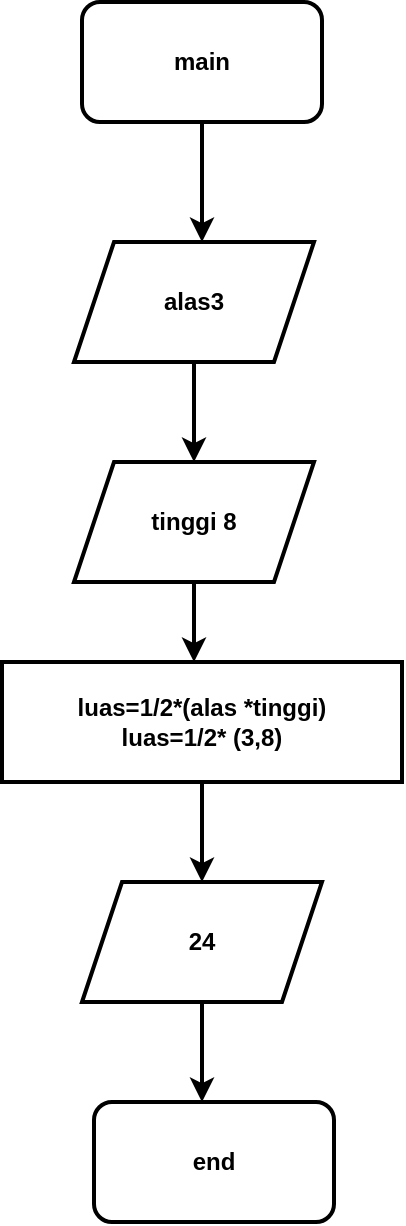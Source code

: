 <mxfile version="22.0.4" type="github">
  <diagram id="C5RBs43oDa-KdzZeNtuy" name="Page-1">
    <mxGraphModel dx="880" dy="397" grid="1" gridSize="10" guides="1" tooltips="1" connect="1" arrows="1" fold="1" page="1" pageScale="1" pageWidth="827" pageHeight="1169" math="0" shadow="0">
      <root>
        <mxCell id="WIyWlLk6GJQsqaUBKTNV-0" />
        <mxCell id="WIyWlLk6GJQsqaUBKTNV-1" parent="WIyWlLk6GJQsqaUBKTNV-0" />
        <mxCell id="wziNP2yIVJGEcKojikXA-1" style="edgeStyle=orthogonalEdgeStyle;rounded=0;orthogonalLoop=1;jettySize=auto;html=1;exitX=0.5;exitY=1;exitDx=0;exitDy=0;fontStyle=1;strokeWidth=2;" edge="1" parent="WIyWlLk6GJQsqaUBKTNV-1" source="wziNP2yIVJGEcKojikXA-0">
          <mxGeometry relative="1" as="geometry">
            <mxPoint x="414" y="200" as="targetPoint" />
          </mxGeometry>
        </mxCell>
        <mxCell id="wziNP2yIVJGEcKojikXA-0" value="main" style="rounded=1;whiteSpace=wrap;html=1;fontStyle=1;strokeWidth=2;" vertex="1" parent="WIyWlLk6GJQsqaUBKTNV-1">
          <mxGeometry x="354" y="80" width="120" height="60" as="geometry" />
        </mxCell>
        <mxCell id="wziNP2yIVJGEcKojikXA-4" style="edgeStyle=orthogonalEdgeStyle;rounded=0;orthogonalLoop=1;jettySize=auto;html=1;exitX=0.5;exitY=1;exitDx=0;exitDy=0;fontStyle=1;strokeWidth=2;" edge="1" parent="WIyWlLk6GJQsqaUBKTNV-1" source="wziNP2yIVJGEcKojikXA-3">
          <mxGeometry relative="1" as="geometry">
            <mxPoint x="410" y="310" as="targetPoint" />
          </mxGeometry>
        </mxCell>
        <mxCell id="wziNP2yIVJGEcKojikXA-3" value="alas3" style="shape=parallelogram;perimeter=parallelogramPerimeter;whiteSpace=wrap;html=1;fixedSize=1;fontStyle=1;strokeWidth=2;" vertex="1" parent="WIyWlLk6GJQsqaUBKTNV-1">
          <mxGeometry x="350" y="200" width="120" height="60" as="geometry" />
        </mxCell>
        <mxCell id="wziNP2yIVJGEcKojikXA-6" style="edgeStyle=orthogonalEdgeStyle;rounded=0;orthogonalLoop=1;jettySize=auto;html=1;exitX=0.5;exitY=1;exitDx=0;exitDy=0;fontStyle=1;strokeWidth=2;" edge="1" parent="WIyWlLk6GJQsqaUBKTNV-1" source="wziNP2yIVJGEcKojikXA-5">
          <mxGeometry relative="1" as="geometry">
            <mxPoint x="410" y="410" as="targetPoint" />
          </mxGeometry>
        </mxCell>
        <mxCell id="wziNP2yIVJGEcKojikXA-5" value="tinggi 8" style="shape=parallelogram;perimeter=parallelogramPerimeter;whiteSpace=wrap;html=1;fixedSize=1;fontStyle=1;strokeWidth=2;" vertex="1" parent="WIyWlLk6GJQsqaUBKTNV-1">
          <mxGeometry x="350" y="310" width="120" height="60" as="geometry" />
        </mxCell>
        <mxCell id="wziNP2yIVJGEcKojikXA-9" style="edgeStyle=orthogonalEdgeStyle;rounded=0;orthogonalLoop=1;jettySize=auto;html=1;exitX=0.5;exitY=1;exitDx=0;exitDy=0;fontStyle=1;strokeWidth=2;" edge="1" parent="WIyWlLk6GJQsqaUBKTNV-1" source="wziNP2yIVJGEcKojikXA-7">
          <mxGeometry relative="1" as="geometry">
            <mxPoint x="414" y="520" as="targetPoint" />
          </mxGeometry>
        </mxCell>
        <mxCell id="wziNP2yIVJGEcKojikXA-7" value="&lt;div&gt;luas=1/2*(alas *tinggi)&lt;/div&gt;&lt;div&gt;luas=1/2* (3,8)&lt;br&gt;&lt;/div&gt;" style="rounded=0;whiteSpace=wrap;html=1;fontStyle=1;strokeWidth=2;" vertex="1" parent="WIyWlLk6GJQsqaUBKTNV-1">
          <mxGeometry x="314" y="410" width="200" height="60" as="geometry" />
        </mxCell>
        <mxCell id="wziNP2yIVJGEcKojikXA-11" style="edgeStyle=orthogonalEdgeStyle;rounded=0;orthogonalLoop=1;jettySize=auto;html=1;exitX=0.5;exitY=1;exitDx=0;exitDy=0;fontStyle=1;strokeWidth=2;" edge="1" parent="WIyWlLk6GJQsqaUBKTNV-1" source="wziNP2yIVJGEcKojikXA-10">
          <mxGeometry relative="1" as="geometry">
            <mxPoint x="414" y="630" as="targetPoint" />
          </mxGeometry>
        </mxCell>
        <mxCell id="wziNP2yIVJGEcKojikXA-10" value="24" style="shape=parallelogram;perimeter=parallelogramPerimeter;whiteSpace=wrap;html=1;fixedSize=1;fontStyle=1;strokeWidth=2;" vertex="1" parent="WIyWlLk6GJQsqaUBKTNV-1">
          <mxGeometry x="354" y="520" width="120" height="60" as="geometry" />
        </mxCell>
        <mxCell id="wziNP2yIVJGEcKojikXA-12" value="end" style="rounded=1;whiteSpace=wrap;html=1;fontStyle=1;strokeWidth=2;" vertex="1" parent="WIyWlLk6GJQsqaUBKTNV-1">
          <mxGeometry x="360" y="630" width="120" height="60" as="geometry" />
        </mxCell>
      </root>
    </mxGraphModel>
  </diagram>
</mxfile>
